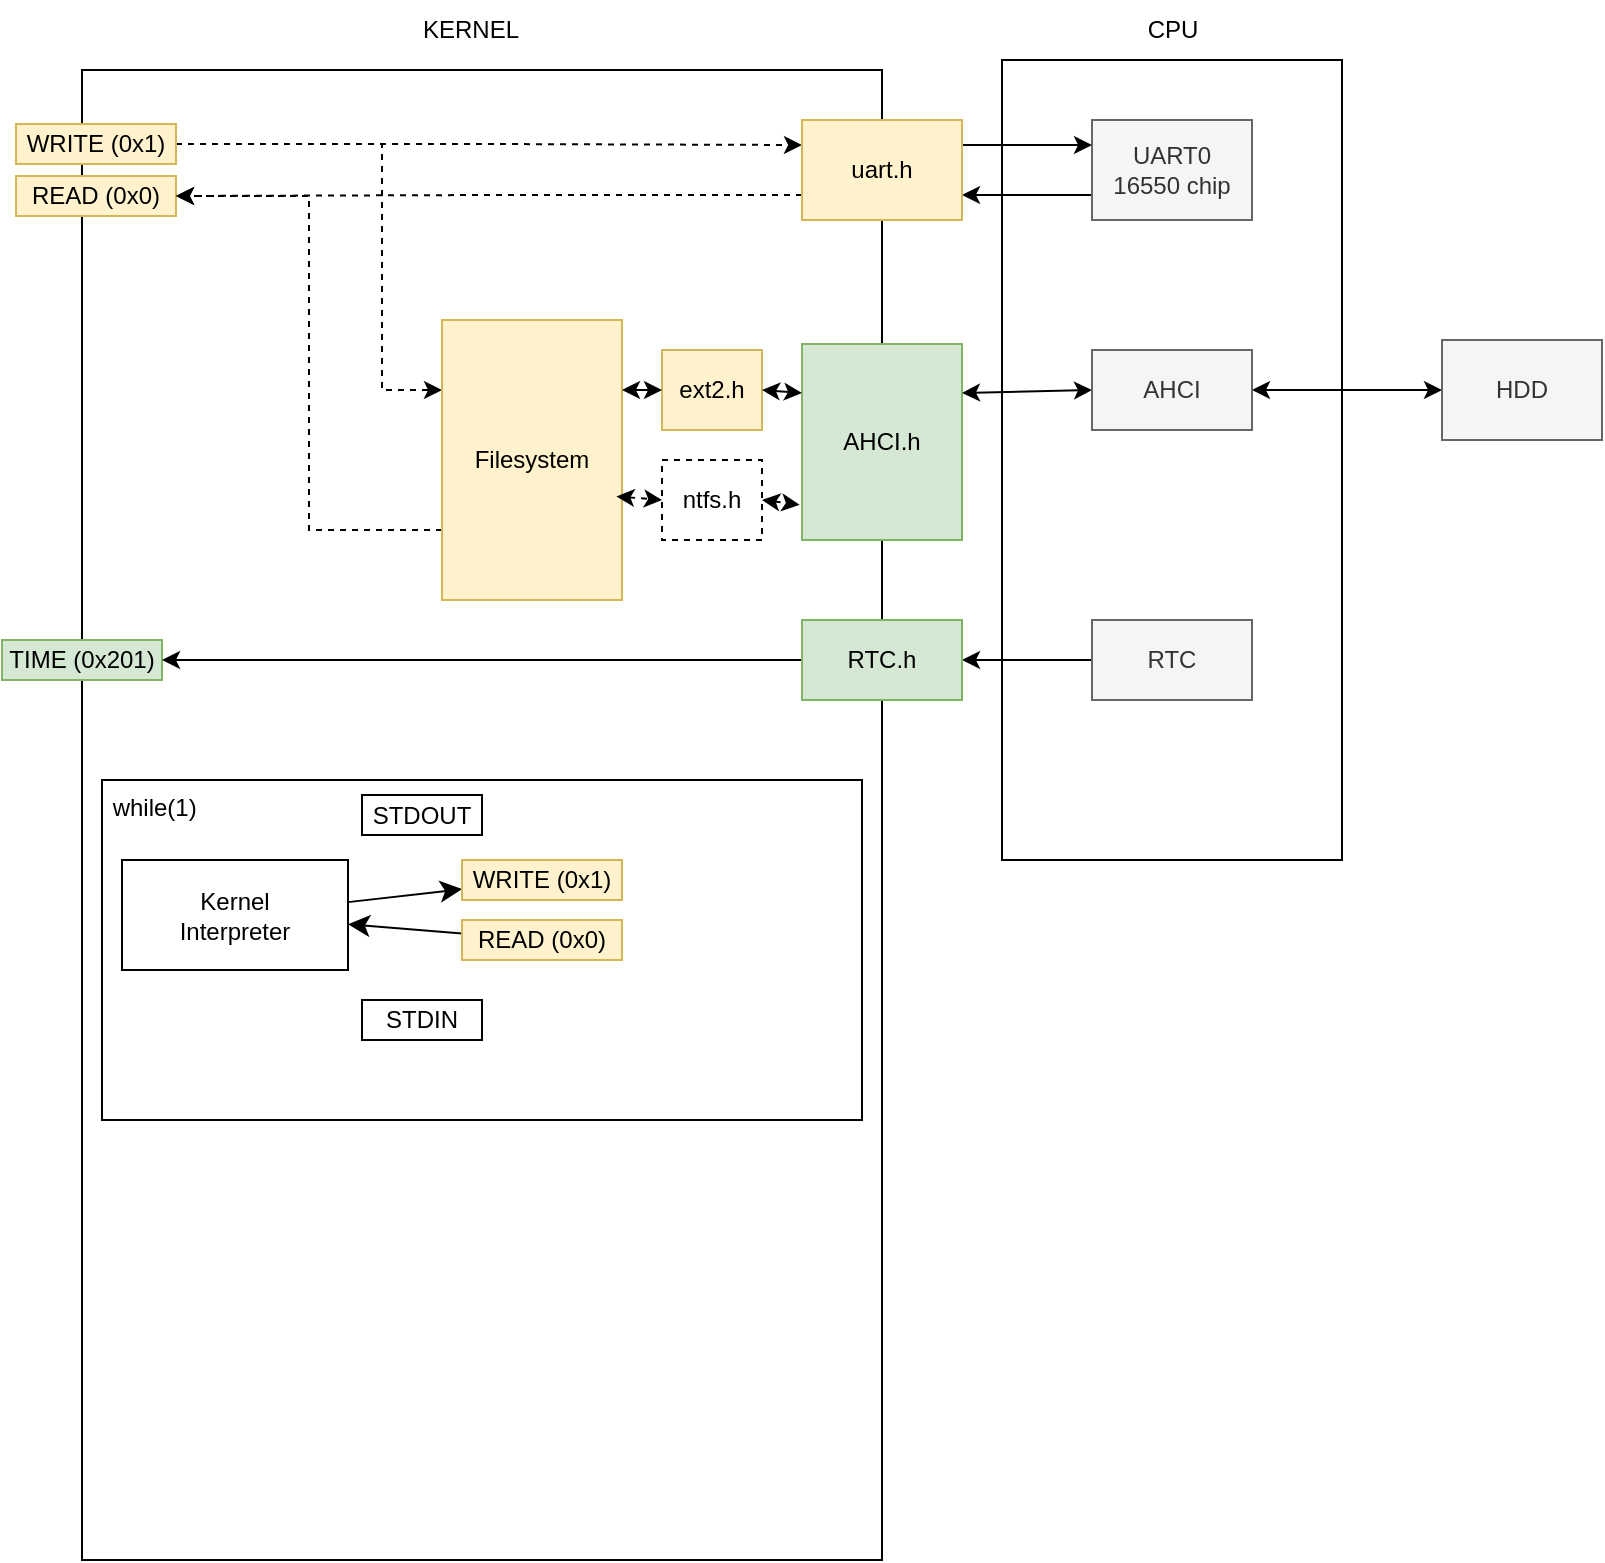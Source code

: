 <mxfile version="26.0.16" pages="2">
  <diagram name="Overview" id="CgrRq_TxIfvAALdR9T5U">
    <mxGraphModel dx="368" dy="611" grid="1" gridSize="10" guides="1" tooltips="1" connect="1" arrows="1" fold="1" page="1" pageScale="1" pageWidth="827" pageHeight="1169" math="0" shadow="0">
      <root>
        <mxCell id="0" />
        <mxCell id="1" parent="0" />
        <mxCell id="AoAtaR5EasjeyliuM0fi-33" value="" style="rounded=0;whiteSpace=wrap;html=1;" parent="1" vertex="1">
          <mxGeometry x="680" y="230" width="170" height="400" as="geometry" />
        </mxCell>
        <mxCell id="AoAtaR5EasjeyliuM0fi-7" value="" style="rounded=0;whiteSpace=wrap;html=1;" parent="1" vertex="1">
          <mxGeometry x="220" y="235" width="400" height="745" as="geometry" />
        </mxCell>
        <mxCell id="AoAtaR5EasjeyliuM0fi-25" style="edgeStyle=orthogonalEdgeStyle;rounded=0;orthogonalLoop=1;jettySize=auto;html=1;exitX=1;exitY=0.5;exitDx=0;exitDy=0;dashed=1;entryX=0;entryY=0.25;entryDx=0;entryDy=0;" parent="1" source="AoAtaR5EasjeyliuM0fi-9" target="AoAtaR5EasjeyliuM0fi-35" edge="1">
          <mxGeometry relative="1" as="geometry">
            <mxPoint x="460" y="270" as="targetPoint" />
          </mxGeometry>
        </mxCell>
        <mxCell id="AoAtaR5EasjeyliuM0fi-26" style="edgeStyle=orthogonalEdgeStyle;rounded=0;orthogonalLoop=1;jettySize=auto;html=1;exitX=1;exitY=0.5;exitDx=0;exitDy=0;entryX=0;entryY=0.25;entryDx=0;entryDy=0;dashed=1;" parent="1" source="AoAtaR5EasjeyliuM0fi-9" target="AoAtaR5EasjeyliuM0fi-19" edge="1">
          <mxGeometry relative="1" as="geometry">
            <Array as="points">
              <mxPoint x="370" y="272" />
              <mxPoint x="370" y="395" />
            </Array>
          </mxGeometry>
        </mxCell>
        <mxCell id="AoAtaR5EasjeyliuM0fi-9" value="WRITE (0x1)" style="rounded=0;whiteSpace=wrap;html=1;fillColor=#fff2cc;strokeColor=#d6b656;" parent="1" vertex="1">
          <mxGeometry x="187" y="262" width="80" height="20" as="geometry" />
        </mxCell>
        <mxCell id="AoAtaR5EasjeyliuM0fi-10" value="READ (0x0)" style="rounded=0;whiteSpace=wrap;html=1;fillColor=#fff2cc;strokeColor=#d6b656;" parent="1" vertex="1">
          <mxGeometry x="187" y="288" width="80" height="20" as="geometry" />
        </mxCell>
        <mxCell id="AoAtaR5EasjeyliuM0fi-15" style="edgeStyle=orthogonalEdgeStyle;rounded=0;orthogonalLoop=1;jettySize=auto;html=1;exitX=0;exitY=0.75;exitDx=0;exitDy=0;entryX=1;entryY=0.75;entryDx=0;entryDy=0;" parent="1" source="AoAtaR5EasjeyliuM0fi-12" target="AoAtaR5EasjeyliuM0fi-35" edge="1">
          <mxGeometry relative="1" as="geometry" />
        </mxCell>
        <mxCell id="AoAtaR5EasjeyliuM0fi-12" value="&lt;span style=&quot;color: rgb(51, 51, 51);&quot;&gt;UART0&lt;/span&gt;&lt;div style=&quot;color: rgb(51, 51, 51);&quot;&gt;16550 chip&lt;/div&gt;" style="rounded=0;whiteSpace=wrap;html=1;fillColor=#f5f5f5;fontColor=#333333;strokeColor=#666666;" parent="1" vertex="1">
          <mxGeometry x="725" y="260" width="80" height="50" as="geometry" />
        </mxCell>
        <mxCell id="AoAtaR5EasjeyliuM0fi-16" value="AHCI.h" style="rounded=0;whiteSpace=wrap;html=1;fillColor=#d5e8d4;strokeColor=#82b366;" parent="1" vertex="1">
          <mxGeometry x="580" y="372" width="80" height="98" as="geometry" />
        </mxCell>
        <mxCell id="AoAtaR5EasjeyliuM0fi-17" value="HDD" style="rounded=0;whiteSpace=wrap;html=1;fillColor=#f5f5f5;fontColor=#333333;strokeColor=#666666;" parent="1" vertex="1">
          <mxGeometry x="900" y="370" width="80" height="50" as="geometry" />
        </mxCell>
        <mxCell id="AoAtaR5EasjeyliuM0fi-18" value="" style="endArrow=classic;startArrow=classic;html=1;rounded=0;entryX=0;entryY=0.5;entryDx=0;entryDy=0;exitX=1;exitY=0.5;exitDx=0;exitDy=0;" parent="1" source="AoAtaR5EasjeyliuM0fi-31" target="AoAtaR5EasjeyliuM0fi-17" edge="1">
          <mxGeometry width="50" height="50" relative="1" as="geometry">
            <mxPoint x="630" y="415" as="sourcePoint" />
            <mxPoint x="680" y="365" as="targetPoint" />
          </mxGeometry>
        </mxCell>
        <mxCell id="5Xe5Fvnrg0-zLXBTVutV-2" style="edgeStyle=orthogonalEdgeStyle;rounded=0;orthogonalLoop=1;jettySize=auto;html=1;exitX=0;exitY=0.75;exitDx=0;exitDy=0;entryX=1;entryY=0.5;entryDx=0;entryDy=0;dashed=1;" parent="1" source="AoAtaR5EasjeyliuM0fi-19" target="AoAtaR5EasjeyliuM0fi-10" edge="1">
          <mxGeometry relative="1" as="geometry" />
        </mxCell>
        <mxCell id="AoAtaR5EasjeyliuM0fi-19" value="Filesystem" style="rounded=0;whiteSpace=wrap;html=1;fillColor=#fff2cc;strokeColor=#d6b656;" parent="1" vertex="1">
          <mxGeometry x="400" y="360" width="90" height="140" as="geometry" />
        </mxCell>
        <mxCell id="AoAtaR5EasjeyliuM0fi-20" value="ext2.h" style="rounded=0;whiteSpace=wrap;html=1;align=center;fillColor=#fff2cc;strokeColor=#d6b656;" parent="1" vertex="1">
          <mxGeometry x="510" y="375" width="50" height="40" as="geometry" />
        </mxCell>
        <mxCell id="AoAtaR5EasjeyliuM0fi-22" value="" style="endArrow=classic;startArrow=classic;html=1;rounded=0;entryX=0;entryY=0.25;entryDx=0;entryDy=0;exitX=1;exitY=0.5;exitDx=0;exitDy=0;" parent="1" source="AoAtaR5EasjeyliuM0fi-20" target="AoAtaR5EasjeyliuM0fi-16" edge="1">
          <mxGeometry width="50" height="50" relative="1" as="geometry">
            <mxPoint x="420" y="420" as="sourcePoint" />
            <mxPoint x="470" y="370" as="targetPoint" />
          </mxGeometry>
        </mxCell>
        <mxCell id="AoAtaR5EasjeyliuM0fi-23" value="" style="endArrow=classic;startArrow=classic;html=1;rounded=0;entryX=0;entryY=0.5;entryDx=0;entryDy=0;exitX=1;exitY=0.25;exitDx=0;exitDy=0;" parent="1" source="AoAtaR5EasjeyliuM0fi-19" target="AoAtaR5EasjeyliuM0fi-20" edge="1">
          <mxGeometry width="50" height="50" relative="1" as="geometry">
            <mxPoint x="550" y="405" as="sourcePoint" />
            <mxPoint x="570" y="405" as="targetPoint" />
          </mxGeometry>
        </mxCell>
        <mxCell id="AoAtaR5EasjeyliuM0fi-30" value="KERNEL" style="text;html=1;align=center;verticalAlign=middle;resizable=0;points=[];autosize=1;strokeColor=none;fillColor=none;" parent="1" vertex="1">
          <mxGeometry x="379" y="200" width="70" height="30" as="geometry" />
        </mxCell>
        <mxCell id="AoAtaR5EasjeyliuM0fi-32" value="" style="endArrow=classic;startArrow=classic;html=1;rounded=0;entryX=0;entryY=0.5;entryDx=0;entryDy=0;exitX=1;exitY=0.25;exitDx=0;exitDy=0;" parent="1" source="AoAtaR5EasjeyliuM0fi-16" target="AoAtaR5EasjeyliuM0fi-31" edge="1">
          <mxGeometry width="50" height="50" relative="1" as="geometry">
            <mxPoint x="660" y="395" as="sourcePoint" />
            <mxPoint x="900" y="395" as="targetPoint" />
          </mxGeometry>
        </mxCell>
        <mxCell id="AoAtaR5EasjeyliuM0fi-31" value="AHCI" style="rounded=0;whiteSpace=wrap;html=1;fillColor=#f5f5f5;fontColor=#333333;strokeColor=#666666;" parent="1" vertex="1">
          <mxGeometry x="725" y="375" width="80" height="40" as="geometry" />
        </mxCell>
        <mxCell id="AoAtaR5EasjeyliuM0fi-34" value="CPU" style="text;html=1;align=center;verticalAlign=middle;resizable=0;points=[];autosize=1;strokeColor=none;fillColor=none;" parent="1" vertex="1">
          <mxGeometry x="740" y="200" width="50" height="30" as="geometry" />
        </mxCell>
        <mxCell id="AoAtaR5EasjeyliuM0fi-39" style="edgeStyle=orthogonalEdgeStyle;rounded=0;orthogonalLoop=1;jettySize=auto;html=1;exitX=1;exitY=0.25;exitDx=0;exitDy=0;entryX=0;entryY=0.25;entryDx=0;entryDy=0;" parent="1" source="AoAtaR5EasjeyliuM0fi-35" target="AoAtaR5EasjeyliuM0fi-12" edge="1">
          <mxGeometry relative="1" as="geometry" />
        </mxCell>
        <mxCell id="5Xe5Fvnrg0-zLXBTVutV-1" style="edgeStyle=orthogonalEdgeStyle;rounded=0;orthogonalLoop=1;jettySize=auto;html=1;exitX=0;exitY=0.75;exitDx=0;exitDy=0;entryX=1;entryY=0.5;entryDx=0;entryDy=0;dashed=1;" parent="1" source="AoAtaR5EasjeyliuM0fi-35" target="AoAtaR5EasjeyliuM0fi-10" edge="1">
          <mxGeometry relative="1" as="geometry" />
        </mxCell>
        <UserObject label="uart.h" link="data:page/id,jTAvCXJlrVS-8l7R8KvE" id="AoAtaR5EasjeyliuM0fi-35">
          <mxCell style="rounded=0;whiteSpace=wrap;html=1;fillColor=#fff2cc;strokeColor=#d6b656;" parent="1" vertex="1">
            <mxGeometry x="580" y="260" width="80" height="50" as="geometry" />
          </mxCell>
        </UserObject>
        <mxCell id="AoAtaR5EasjeyliuM0fi-40" value="ntfs.h" style="rounded=0;whiteSpace=wrap;html=1;align=center;dashed=1;" parent="1" vertex="1">
          <mxGeometry x="510" y="430" width="50" height="40" as="geometry" />
        </mxCell>
        <mxCell id="AoAtaR5EasjeyliuM0fi-41" value="" style="endArrow=classic;startArrow=classic;html=1;rounded=0;entryX=0;entryY=0.5;entryDx=0;entryDy=0;exitX=0.969;exitY=0.63;exitDx=0;exitDy=0;exitPerimeter=0;dashed=1;" parent="1" source="AoAtaR5EasjeyliuM0fi-19" target="AoAtaR5EasjeyliuM0fi-40" edge="1">
          <mxGeometry width="50" height="50" relative="1" as="geometry">
            <mxPoint x="500" y="405" as="sourcePoint" />
            <mxPoint x="520" y="405" as="targetPoint" />
          </mxGeometry>
        </mxCell>
        <mxCell id="AoAtaR5EasjeyliuM0fi-42" value="" style="endArrow=classic;startArrow=classic;html=1;rounded=0;entryX=-0.015;entryY=0.82;entryDx=0;entryDy=0;exitX=1;exitY=0.5;exitDx=0;exitDy=0;entryPerimeter=0;dashed=1;" parent="1" source="AoAtaR5EasjeyliuM0fi-40" target="AoAtaR5EasjeyliuM0fi-16" edge="1">
          <mxGeometry width="50" height="50" relative="1" as="geometry">
            <mxPoint x="510" y="415" as="sourcePoint" />
            <mxPoint x="530" y="415" as="targetPoint" />
          </mxGeometry>
        </mxCell>
        <mxCell id="AoAtaR5EasjeyliuM0fi-46" value="TIME (0x201)" style="rounded=0;whiteSpace=wrap;html=1;fillColor=#d5e8d4;strokeColor=#82b366;" parent="1" vertex="1">
          <mxGeometry x="180" y="520" width="80" height="20" as="geometry" />
        </mxCell>
        <mxCell id="AoAtaR5EasjeyliuM0fi-51" style="edgeStyle=orthogonalEdgeStyle;rounded=0;orthogonalLoop=1;jettySize=auto;html=1;exitX=0;exitY=0.5;exitDx=0;exitDy=0;entryX=1;entryY=0.5;entryDx=0;entryDy=0;" parent="1" source="AoAtaR5EasjeyliuM0fi-47" target="AoAtaR5EasjeyliuM0fi-48" edge="1">
          <mxGeometry relative="1" as="geometry" />
        </mxCell>
        <mxCell id="AoAtaR5EasjeyliuM0fi-47" value="RTC" style="rounded=0;whiteSpace=wrap;html=1;fillColor=#f5f5f5;strokeColor=#666666;fontColor=#333333;" parent="1" vertex="1">
          <mxGeometry x="725" y="510" width="80" height="40" as="geometry" />
        </mxCell>
        <mxCell id="AoAtaR5EasjeyliuM0fi-50" style="edgeStyle=orthogonalEdgeStyle;rounded=0;orthogonalLoop=1;jettySize=auto;html=1;exitX=0;exitY=0.5;exitDx=0;exitDy=0;entryX=1;entryY=0.5;entryDx=0;entryDy=0;" parent="1" source="AoAtaR5EasjeyliuM0fi-48" target="AoAtaR5EasjeyliuM0fi-46" edge="1">
          <mxGeometry relative="1" as="geometry" />
        </mxCell>
        <mxCell id="AoAtaR5EasjeyliuM0fi-48" value="RTC.h" style="rounded=0;whiteSpace=wrap;html=1;fillColor=#d5e8d4;strokeColor=#82b366;" parent="1" vertex="1">
          <mxGeometry x="580" y="510" width="80" height="40" as="geometry" />
        </mxCell>
        <mxCell id="5qn2-pytwklow59SKcv6-1" value="&amp;nbsp;while(1)" style="rounded=0;whiteSpace=wrap;html=1;verticalAlign=top;align=left;" vertex="1" parent="1">
          <mxGeometry x="230" y="590" width="380" height="170" as="geometry" />
        </mxCell>
        <mxCell id="5qn2-pytwklow59SKcv6-7" value="" style="edgeStyle=none;curved=1;rounded=0;orthogonalLoop=1;jettySize=auto;html=1;fontSize=12;startSize=8;endSize=8;" edge="1" parent="1" source="AoAtaR5EasjeyliuM0fi-1" target="5qn2-pytwklow59SKcv6-4">
          <mxGeometry relative="1" as="geometry" />
        </mxCell>
        <mxCell id="AoAtaR5EasjeyliuM0fi-1" value="Kernel&lt;div&gt;Interpreter&lt;/div&gt;" style="rounded=0;whiteSpace=wrap;html=1;" parent="1" vertex="1">
          <mxGeometry x="240" y="630" width="113" height="55" as="geometry" />
        </mxCell>
        <mxCell id="5qn2-pytwklow59SKcv6-6" value="" style="edgeStyle=none;curved=1;rounded=0;orthogonalLoop=1;jettySize=auto;html=1;fontSize=12;startSize=8;endSize=8;" edge="1" parent="1" source="5qn2-pytwklow59SKcv6-3" target="AoAtaR5EasjeyliuM0fi-1">
          <mxGeometry relative="1" as="geometry" />
        </mxCell>
        <mxCell id="5qn2-pytwklow59SKcv6-3" value="READ (0x0)" style="rounded=0;whiteSpace=wrap;html=1;fillColor=#fff2cc;strokeColor=#d6b656;" vertex="1" parent="1">
          <mxGeometry x="410" y="660" width="80" height="20" as="geometry" />
        </mxCell>
        <mxCell id="5qn2-pytwklow59SKcv6-4" value="WRITE (0x1)" style="rounded=0;whiteSpace=wrap;html=1;fillColor=#fff2cc;strokeColor=#d6b656;" vertex="1" parent="1">
          <mxGeometry x="410" y="630" width="80" height="20" as="geometry" />
        </mxCell>
        <mxCell id="CGqyc2PBaVdvyBIqvyWx-1" value="STDIN" style="rounded=0;whiteSpace=wrap;html=1;" vertex="1" parent="1">
          <mxGeometry x="360" y="700" width="60" height="20" as="geometry" />
        </mxCell>
        <mxCell id="CGqyc2PBaVdvyBIqvyWx-2" value="STDOUT" style="rounded=0;whiteSpace=wrap;html=1;" vertex="1" parent="1">
          <mxGeometry x="360" y="597.5" width="60" height="20" as="geometry" />
        </mxCell>
      </root>
    </mxGraphModel>
  </diagram>
  <diagram id="jTAvCXJlrVS-8l7R8KvE" name="uart.h">
    <mxGraphModel dx="1605" dy="1396" grid="1" gridSize="10" guides="1" tooltips="1" connect="1" arrows="1" fold="1" page="1" pageScale="1" pageWidth="827" pageHeight="1169" math="0" shadow="0">
      <root>
        <mxCell id="0" />
        <mxCell id="1" parent="0" />
        <mxCell id="W4yheR4jG2C6rvIvPUD7-16" value="syscall.h" style="rounded=0;whiteSpace=wrap;html=1;verticalAlign=top;" parent="1" vertex="1">
          <mxGeometry x="-30" y="130" width="280" height="270" as="geometry" />
        </mxCell>
        <mxCell id="W4yheR4jG2C6rvIvPUD7-9" value="uart.h" style="rounded=0;whiteSpace=wrap;html=1;verticalAlign=top;" parent="1" vertex="1">
          <mxGeometry x="400" y="130" width="650" height="390" as="geometry" />
        </mxCell>
        <mxCell id="ogHT3AbF_MJD_bQlprw0-7" style="edgeStyle=orthogonalEdgeStyle;rounded=0;orthogonalLoop=1;jettySize=auto;html=1;exitX=1;exitY=0.5;exitDx=0;exitDy=0;entryX=0;entryY=0.25;entryDx=0;entryDy=0;" parent="1" source="ogHT3AbF_MJD_bQlprw0-2" target="ogHT3AbF_MJD_bQlprw0-5" edge="1">
          <mxGeometry relative="1" as="geometry" />
        </mxCell>
        <mxCell id="ogHT3AbF_MJD_bQlprw0-2" value="uart_write" style="rounded=0;whiteSpace=wrap;html=1;fillColor=#D5E8D4;strokeColor=#82b366;" parent="1" vertex="1">
          <mxGeometry x="380" y="250" width="130" height="30" as="geometry" />
        </mxCell>
        <mxCell id="W4yheR4jG2C6rvIvPUD7-17" style="edgeStyle=orthogonalEdgeStyle;rounded=0;orthogonalLoop=1;jettySize=auto;html=1;exitX=0;exitY=0.25;exitDx=0;exitDy=0;entryX=1;entryY=0.25;entryDx=0;entryDy=0;" parent="1" source="ogHT3AbF_MJD_bQlprw0-3" target="W4yheR4jG2C6rvIvPUD7-2" edge="1">
          <mxGeometry relative="1" as="geometry" />
        </mxCell>
        <mxCell id="ogHT3AbF_MJD_bQlprw0-3" value="uart_read" style="rounded=0;whiteSpace=wrap;html=1;strokeColor=#82b366;align=center;verticalAlign=middle;fontFamily=Helvetica;fontSize=12;fontColor=default;fillColor=#D5E8D4;" parent="1" vertex="1">
          <mxGeometry x="381" y="310" width="130" height="30" as="geometry" />
        </mxCell>
        <mxCell id="W4yheR4jG2C6rvIvPUD7-42" style="edgeStyle=orthogonalEdgeStyle;rounded=0;orthogonalLoop=1;jettySize=auto;html=1;exitX=0;exitY=0.75;exitDx=0;exitDy=0;entryX=1;entryY=0.5;entryDx=0;entryDy=0;" parent="1" source="ogHT3AbF_MJD_bQlprw0-5" target="W4yheR4jG2C6rvIvPUD7-41" edge="1">
          <mxGeometry relative="1" as="geometry" />
        </mxCell>
        <mxCell id="ogHT3AbF_MJD_bQlprw0-5" value="UART0&lt;div&gt;16550 chip&lt;/div&gt;" style="rounded=0;whiteSpace=wrap;html=1;fillColor=#f5f5f5;fontColor=#333333;strokeColor=#666666;" parent="1" vertex="1">
          <mxGeometry x="1090" y="270" width="120" height="80" as="geometry" />
        </mxCell>
        <mxCell id="W4yheR4jG2C6rvIvPUD7-4" style="edgeStyle=orthogonalEdgeStyle;rounded=0;orthogonalLoop=1;jettySize=auto;html=1;exitX=1;exitY=0.25;exitDx=0;exitDy=0;entryX=0;entryY=0.25;entryDx=0;entryDy=0;" parent="1" source="W4yheR4jG2C6rvIvPUD7-1" target="ogHT3AbF_MJD_bQlprw0-2" edge="1">
          <mxGeometry relative="1" as="geometry" />
        </mxCell>
        <mxCell id="W4yheR4jG2C6rvIvPUD7-12" style="edgeStyle=orthogonalEdgeStyle;rounded=0;orthogonalLoop=1;jettySize=auto;html=1;exitX=1;exitY=0.25;exitDx=0;exitDy=0;entryX=0;entryY=0.25;entryDx=0;entryDy=0;" parent="1" source="W4yheR4jG2C6rvIvPUD7-1" target="W4yheR4jG2C6rvIvPUD7-11" edge="1">
          <mxGeometry relative="1" as="geometry">
            <Array as="points">
              <mxPoint x="230" y="257" />
              <mxPoint x="230" y="580" />
              <mxPoint x="260" y="580" />
            </Array>
          </mxGeometry>
        </mxCell>
        <mxCell id="W4yheR4jG2C6rvIvPUD7-1" value="sys_write" style="rounded=0;whiteSpace=wrap;html=1;strokeColor=#d6b656;align=center;verticalAlign=middle;fontFamily=Helvetica;fontSize=12;fillColor=#fff2cc;" parent="1" vertex="1">
          <mxGeometry x="50" y="250" width="130" height="30" as="geometry" />
        </mxCell>
        <mxCell id="W4yheR4jG2C6rvIvPUD7-26" style="edgeStyle=orthogonalEdgeStyle;rounded=0;orthogonalLoop=1;jettySize=auto;html=1;exitX=0;exitY=0.5;exitDx=0;exitDy=0;entryX=1;entryY=0.5;entryDx=0;entryDy=0;" parent="1" source="W4yheR4jG2C6rvIvPUD7-2" target="W4yheR4jG2C6rvIvPUD7-20" edge="1">
          <mxGeometry relative="1" as="geometry">
            <Array as="points">
              <mxPoint y="325" />
              <mxPoint y="230" />
            </Array>
          </mxGeometry>
        </mxCell>
        <mxCell id="W4yheR4jG2C6rvIvPUD7-2" value="sys_read" style="rounded=0;whiteSpace=wrap;html=1;fillColor=#fff2cc;strokeColor=#d6b656;" parent="1" vertex="1">
          <mxGeometry x="50" y="310" width="130" height="30" as="geometry" />
        </mxCell>
        <mxCell id="awK1jzSuJSXzOn0dge2d-1" style="edgeStyle=orthogonalEdgeStyle;rounded=0;orthogonalLoop=1;jettySize=auto;html=1;exitX=0;exitY=0.5;exitDx=0;exitDy=0;entryX=0;entryY=0.75;entryDx=0;entryDy=0;" parent="1" source="W4yheR4jG2C6rvIvPUD7-6" target="ogHT3AbF_MJD_bQlprw0-2" edge="1">
          <mxGeometry relative="1" as="geometry" />
        </mxCell>
        <mxCell id="awK1jzSuJSXzOn0dge2d-2" style="edgeStyle=orthogonalEdgeStyle;rounded=0;orthogonalLoop=1;jettySize=auto;html=1;exitX=0;exitY=0.5;exitDx=0;exitDy=0;entryX=0;entryY=0.75;entryDx=0;entryDy=0;" parent="1" source="W4yheR4jG2C6rvIvPUD7-6" target="ogHT3AbF_MJD_bQlprw0-3" edge="1">
          <mxGeometry relative="1" as="geometry" />
        </mxCell>
        <mxCell id="W4yheR4jG2C6rvIvPUD7-6" value="UART0 = 0x3F8&amp;nbsp;" style="rounded=0;whiteSpace=wrap;html=1;" parent="1" vertex="1">
          <mxGeometry x="380" y="160" width="100" height="20" as="geometry" />
        </mxCell>
        <mxCell id="W4yheR4jG2C6rvIvPUD7-21" style="edgeStyle=orthogonalEdgeStyle;rounded=0;orthogonalLoop=1;jettySize=auto;html=1;exitX=1;exitY=0.5;exitDx=0;exitDy=0;entryX=0;entryY=0.25;entryDx=0;entryDy=0;" parent="1" source="W4yheR4jG2C6rvIvPUD7-10" target="W4yheR4jG2C6rvIvPUD7-1" edge="1">
          <mxGeometry relative="1" as="geometry">
            <Array as="points">
              <mxPoint x="20" y="175" />
              <mxPoint x="20" y="258" />
            </Array>
          </mxGeometry>
        </mxCell>
        <mxCell id="W4yheR4jG2C6rvIvPUD7-22" style="edgeStyle=orthogonalEdgeStyle;rounded=0;orthogonalLoop=1;jettySize=auto;html=1;exitX=1;exitY=0.5;exitDx=0;exitDy=0;entryX=0;entryY=0.25;entryDx=0;entryDy=0;" parent="1" source="W4yheR4jG2C6rvIvPUD7-10" target="W4yheR4jG2C6rvIvPUD7-2" edge="1">
          <mxGeometry relative="1" as="geometry">
            <Array as="points">
              <mxPoint x="20" y="175" />
              <mxPoint x="20" y="318" />
            </Array>
          </mxGeometry>
        </mxCell>
        <mxCell id="W4yheR4jG2C6rvIvPUD7-10" value="STDIN=0&lt;div&gt;STDOUT=1&lt;/div&gt;&lt;div&gt;FD&lt;/div&gt;" style="rounded=0;whiteSpace=wrap;html=1;" parent="1" vertex="1">
          <mxGeometry x="-180" y="150" width="100" height="50" as="geometry" />
        </mxCell>
        <mxCell id="W4yheR4jG2C6rvIvPUD7-18" style="edgeStyle=orthogonalEdgeStyle;rounded=0;orthogonalLoop=1;jettySize=auto;html=1;exitX=0;exitY=0.75;exitDx=0;exitDy=0;entryX=1;entryY=0.25;entryDx=0;entryDy=0;" parent="1" source="W4yheR4jG2C6rvIvPUD7-11" target="W4yheR4jG2C6rvIvPUD7-2" edge="1">
          <mxGeometry relative="1" as="geometry">
            <Array as="points">
              <mxPoint x="260" y="610" />
              <mxPoint x="210" y="610" />
              <mxPoint x="210" y="317" />
            </Array>
          </mxGeometry>
        </mxCell>
        <UserObject label="fs.h" id="W4yheR4jG2C6rvIvPUD7-11">
          <mxCell style="rounded=0;whiteSpace=wrap;html=1;dashed=1;" parent="1" vertex="1">
            <mxGeometry x="261" y="570" width="120" height="60" as="geometry" />
          </mxCell>
        </UserObject>
        <mxCell id="W4yheR4jG2C6rvIvPUD7-24" style="edgeStyle=orthogonalEdgeStyle;rounded=0;orthogonalLoop=1;jettySize=auto;html=1;exitX=1;exitY=0.5;exitDx=0;exitDy=0;entryX=0;entryY=0.5;entryDx=0;entryDy=0;" parent="1" source="W4yheR4jG2C6rvIvPUD7-20" target="W4yheR4jG2C6rvIvPUD7-1" edge="1">
          <mxGeometry relative="1" as="geometry">
            <Array as="points">
              <mxPoint y="230" />
              <mxPoint y="265" />
            </Array>
          </mxGeometry>
        </mxCell>
        <mxCell id="W4yheR4jG2C6rvIvPUD7-20" value="void * buf" style="rounded=0;whiteSpace=wrap;html=1;" parent="1" vertex="1">
          <mxGeometry x="-180" y="220" width="100" height="20" as="geometry" />
        </mxCell>
        <mxCell id="W4yheR4jG2C6rvIvPUD7-27" style="edgeStyle=orthogonalEdgeStyle;rounded=0;orthogonalLoop=1;jettySize=auto;html=1;exitX=1;exitY=0.5;exitDx=0;exitDy=0;entryX=0;entryY=0.75;entryDx=0;entryDy=0;" parent="1" source="W4yheR4jG2C6rvIvPUD7-23" target="W4yheR4jG2C6rvIvPUD7-1" edge="1">
          <mxGeometry relative="1" as="geometry" />
        </mxCell>
        <mxCell id="W4yheR4jG2C6rvIvPUD7-28" style="edgeStyle=orthogonalEdgeStyle;rounded=0;orthogonalLoop=1;jettySize=auto;html=1;exitX=1;exitY=0.5;exitDx=0;exitDy=0;entryX=0;entryY=0.75;entryDx=0;entryDy=0;" parent="1" source="W4yheR4jG2C6rvIvPUD7-23" target="W4yheR4jG2C6rvIvPUD7-2" edge="1">
          <mxGeometry relative="1" as="geometry" />
        </mxCell>
        <mxCell id="W4yheR4jG2C6rvIvPUD7-23" value="size_t count" style="rounded=0;whiteSpace=wrap;html=1;" parent="1" vertex="1">
          <mxGeometry x="-180" y="260" width="100" height="20" as="geometry" />
        </mxCell>
        <mxCell id="W4yheR4jG2C6rvIvPUD7-35" value="TTY_CIRC_BUF_RX" style="swimlane;fontStyle=0;childLayout=stackLayout;horizontal=1;startSize=30;horizontalStack=0;resizeParent=1;resizeParentMax=0;resizeLast=0;collapsible=1;marginBottom=0;whiteSpace=wrap;html=1;fillColor=#fff2cc;strokeColor=#d6b656;" parent="1" vertex="1">
          <mxGeometry x="630" y="350" width="143" height="150" as="geometry">
            <mxRectangle x="630" y="350" width="150" height="30" as="alternateBounds" />
          </mxGeometry>
        </mxCell>
        <mxCell id="W4yheR4jG2C6rvIvPUD7-36" value="char * write_ptr" style="text;strokeColor=none;fillColor=none;align=left;verticalAlign=middle;spacingLeft=4;spacingRight=4;overflow=hidden;points=[[0,0.5],[1,0.5]];portConstraint=eastwest;rotatable=0;whiteSpace=wrap;html=1;" parent="W4yheR4jG2C6rvIvPUD7-35" vertex="1">
          <mxGeometry y="30" width="143" height="30" as="geometry" />
        </mxCell>
        <mxCell id="W4yheR4jG2C6rvIvPUD7-37" value="char * read_ptr" style="text;strokeColor=none;fillColor=none;align=left;verticalAlign=middle;spacingLeft=4;spacingRight=4;overflow=hidden;points=[[0,0.5],[1,0.5]];portConstraint=eastwest;rotatable=0;whiteSpace=wrap;html=1;" parent="W4yheR4jG2C6rvIvPUD7-35" vertex="1">
          <mxGeometry y="60" width="143" height="30" as="geometry" />
        </mxCell>
        <mxCell id="W4yheR4jG2C6rvIvPUD7-38" value="char * buf" style="text;strokeColor=none;fillColor=none;align=left;verticalAlign=middle;spacingLeft=4;spacingRight=4;overflow=hidden;points=[[0,0.5],[1,0.5]];portConstraint=eastwest;rotatable=0;whiteSpace=wrap;html=1;" parent="W4yheR4jG2C6rvIvPUD7-35" vertex="1">
          <mxGeometry y="90" width="143" height="30" as="geometry" />
        </mxCell>
        <mxCell id="W4yheR4jG2C6rvIvPUD7-40" value="int size" style="text;strokeColor=none;fillColor=none;align=left;verticalAlign=middle;spacingLeft=4;spacingRight=4;overflow=hidden;points=[[0,0.5],[1,0.5]];portConstraint=eastwest;rotatable=0;whiteSpace=wrap;html=1;" parent="W4yheR4jG2C6rvIvPUD7-35" vertex="1">
          <mxGeometry y="120" width="143" height="30" as="geometry" />
        </mxCell>
        <mxCell id="W4yheR4jG2C6rvIvPUD7-44" style="edgeStyle=orthogonalEdgeStyle;rounded=0;orthogonalLoop=1;jettySize=auto;html=1;exitX=0;exitY=0.25;exitDx=0;exitDy=0;entryX=1;entryY=0.5;entryDx=0;entryDy=0;" parent="1" source="W4yheR4jG2C6rvIvPUD7-41" target="W4yheR4jG2C6rvIvPUD7-36" edge="1">
          <mxGeometry relative="1" as="geometry" />
        </mxCell>
        <mxCell id="W4yheR4jG2C6rvIvPUD7-41" value="serial_ISR&lt;div&gt;IRQ#11&lt;/div&gt;" style="rounded=0;whiteSpace=wrap;html=1;fillColor=#fff2cc;strokeColor=#d6b656;" parent="1" vertex="1">
          <mxGeometry x="880" y="350" width="100" height="40" as="geometry" />
        </mxCell>
        <mxCell id="W4yheR4jG2C6rvIvPUD7-45" style="edgeStyle=orthogonalEdgeStyle;rounded=0;orthogonalLoop=1;jettySize=auto;html=1;exitX=0;exitY=0.75;exitDx=0;exitDy=0;entryX=1;entryY=0.5;entryDx=0;entryDy=0;" parent="1" source="W4yheR4jG2C6rvIvPUD7-41" target="W4yheR4jG2C6rvIvPUD7-38" edge="1">
          <mxGeometry relative="1" as="geometry">
            <Array as="points">
              <mxPoint x="850" y="380" />
              <mxPoint x="850" y="455" />
            </Array>
          </mxGeometry>
        </mxCell>
        <mxCell id="W4yheR4jG2C6rvIvPUD7-50" style="edgeStyle=orthogonalEdgeStyle;rounded=0;orthogonalLoop=1;jettySize=auto;html=1;exitX=0;exitY=0.5;exitDx=0;exitDy=0;entryX=1;entryY=0.25;entryDx=0;entryDy=0;" parent="1" source="W4yheR4jG2C6rvIvPUD7-37" target="ogHT3AbF_MJD_bQlprw0-3" edge="1">
          <mxGeometry relative="1" as="geometry">
            <Array as="points">
              <mxPoint x="600" y="425" />
              <mxPoint x="600" y="318" />
            </Array>
          </mxGeometry>
        </mxCell>
        <mxCell id="W4yheR4jG2C6rvIvPUD7-51" style="edgeStyle=orthogonalEdgeStyle;rounded=0;orthogonalLoop=1;jettySize=auto;html=1;exitX=0;exitY=0.5;exitDx=0;exitDy=0;entryX=1;entryY=0.75;entryDx=0;entryDy=0;" parent="1" source="W4yheR4jG2C6rvIvPUD7-38" target="ogHT3AbF_MJD_bQlprw0-3" edge="1">
          <mxGeometry relative="1" as="geometry">
            <Array as="points">
              <mxPoint x="580" y="455" />
              <mxPoint x="580" y="333" />
            </Array>
          </mxGeometry>
        </mxCell>
        <mxCell id="W4yheR4jG2C6rvIvPUD7-52" style="edgeStyle=orthogonalEdgeStyle;rounded=0;orthogonalLoop=1;jettySize=auto;html=1;exitX=1;exitY=0.5;exitDx=0;exitDy=0;entryX=0.25;entryY=1;entryDx=0;entryDy=0;" parent="1" source="W4yheR4jG2C6rvIvPUD7-40" target="W4yheR4jG2C6rvIvPUD7-41" edge="1">
          <mxGeometry relative="1" as="geometry" />
        </mxCell>
      </root>
    </mxGraphModel>
  </diagram>
</mxfile>
